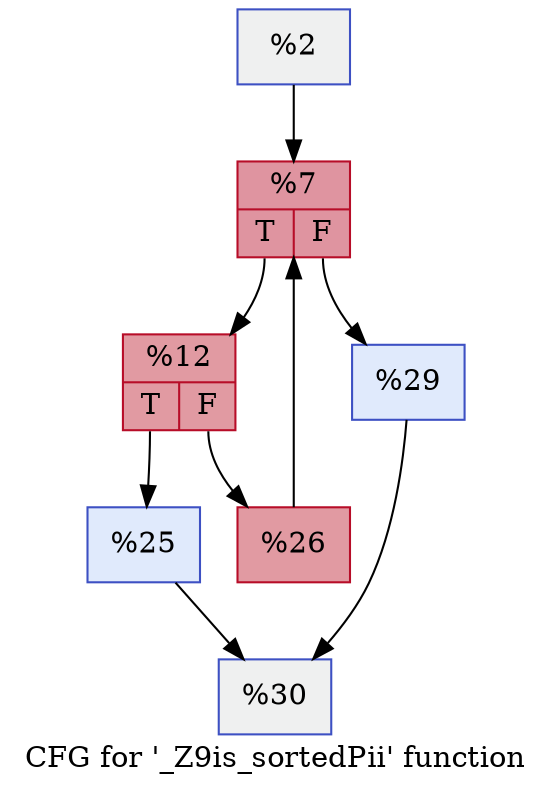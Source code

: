 digraph "CFG for '_Z9is_sortedPii' function" {
	label="CFG for '_Z9is_sortedPii' function";

	Node0x9cdbd0 [shape=record,color="#3d50c3ff", style=filled, fillcolor="#dbdcde70",label="{%2}"];
	Node0x9cdbd0 -> Node0x9ce4e0;
	Node0x9ce4e0 [shape=record,color="#b70d28ff", style=filled, fillcolor="#b70d2870",label="{%7|{<s0>T|<s1>F}}"];
	Node0x9ce4e0:s0 -> Node0x9ce3b0;
	Node0x9ce4e0:s1 -> Node0x9ce680;
	Node0x9ce3b0 [shape=record,color="#b70d28ff", style=filled, fillcolor="#bb1b2c70",label="{%12|{<s0>T|<s1>F}}"];
	Node0x9ce3b0:s0 -> Node0x9ced10;
	Node0x9ce3b0:s1 -> Node0x9ced60;
	Node0x9ced10 [shape=record,color="#3d50c3ff", style=filled, fillcolor="#b9d0f970",label="{%25}"];
	Node0x9ced10 -> Node0x9cef60;
	Node0x9ced60 [shape=record,color="#b70d28ff", style=filled, fillcolor="#bb1b2c70",label="{%26}"];
	Node0x9ced60 -> Node0x9ce4e0;
	Node0x9ce680 [shape=record,color="#3d50c3ff", style=filled, fillcolor="#b9d0f970",label="{%29}"];
	Node0x9ce680 -> Node0x9cef60;
	Node0x9cef60 [shape=record,color="#3d50c3ff", style=filled, fillcolor="#dbdcde70",label="{%30}"];
}
